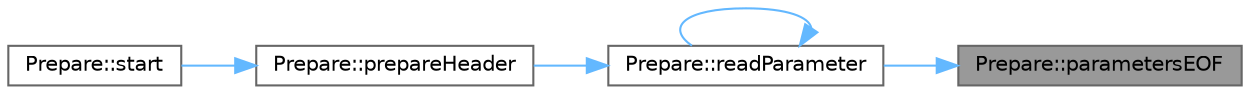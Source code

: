 digraph "Prepare::parametersEOF"
{
 // INTERACTIVE_SVG=YES
 // LATEX_PDF_SIZE
  bgcolor="transparent";
  edge [fontname=Helvetica,fontsize=10,labelfontname=Helvetica,labelfontsize=10];
  node [fontname=Helvetica,fontsize=10,shape=box,height=0.2,width=0.4];
  rankdir="RL";
  Node1 [id="Node000001",label="Prepare::parametersEOF",height=0.2,width=0.4,color="gray40", fillcolor="grey60", style="filled", fontcolor="black",tooltip=" "];
  Node1 -> Node2 [id="edge5_Node000001_Node000002",dir="back",color="steelblue1",style="solid",tooltip=" "];
  Node2 [id="Node000002",label="Prepare::readParameter",height=0.2,width=0.4,color="grey40", fillcolor="white", style="filled",URL="$d0/d15/a00700_a8e0d02b5c8dc8d7f5aa69ac9d42b39e0.html#a8e0d02b5c8dc8d7f5aa69ac9d42b39e0",tooltip=" "];
  Node2 -> Node3 [id="edge6_Node000002_Node000003",dir="back",color="steelblue1",style="solid",tooltip=" "];
  Node3 [id="Node000003",label="Prepare::prepareHeader",height=0.2,width=0.4,color="grey40", fillcolor="white", style="filled",URL="$d0/d15/a00700_a964ee5619e114baa43dc56f616ac2b50.html#a964ee5619e114baa43dc56f616ac2b50",tooltip=" "];
  Node3 -> Node4 [id="edge7_Node000003_Node000004",dir="back",color="steelblue1",style="solid",tooltip=" "];
  Node4 [id="Node000004",label="Prepare::start",height=0.2,width=0.4,color="grey40", fillcolor="white", style="filled",URL="$d0/d15/a00700_a81a111b01d45ed8f1814137df2fd268a.html#a81a111b01d45ed8f1814137df2fd268a",tooltip=" "];
  Node2 -> Node2 [id="edge8_Node000002_Node000002",dir="back",color="steelblue1",style="solid",tooltip=" "];
}
